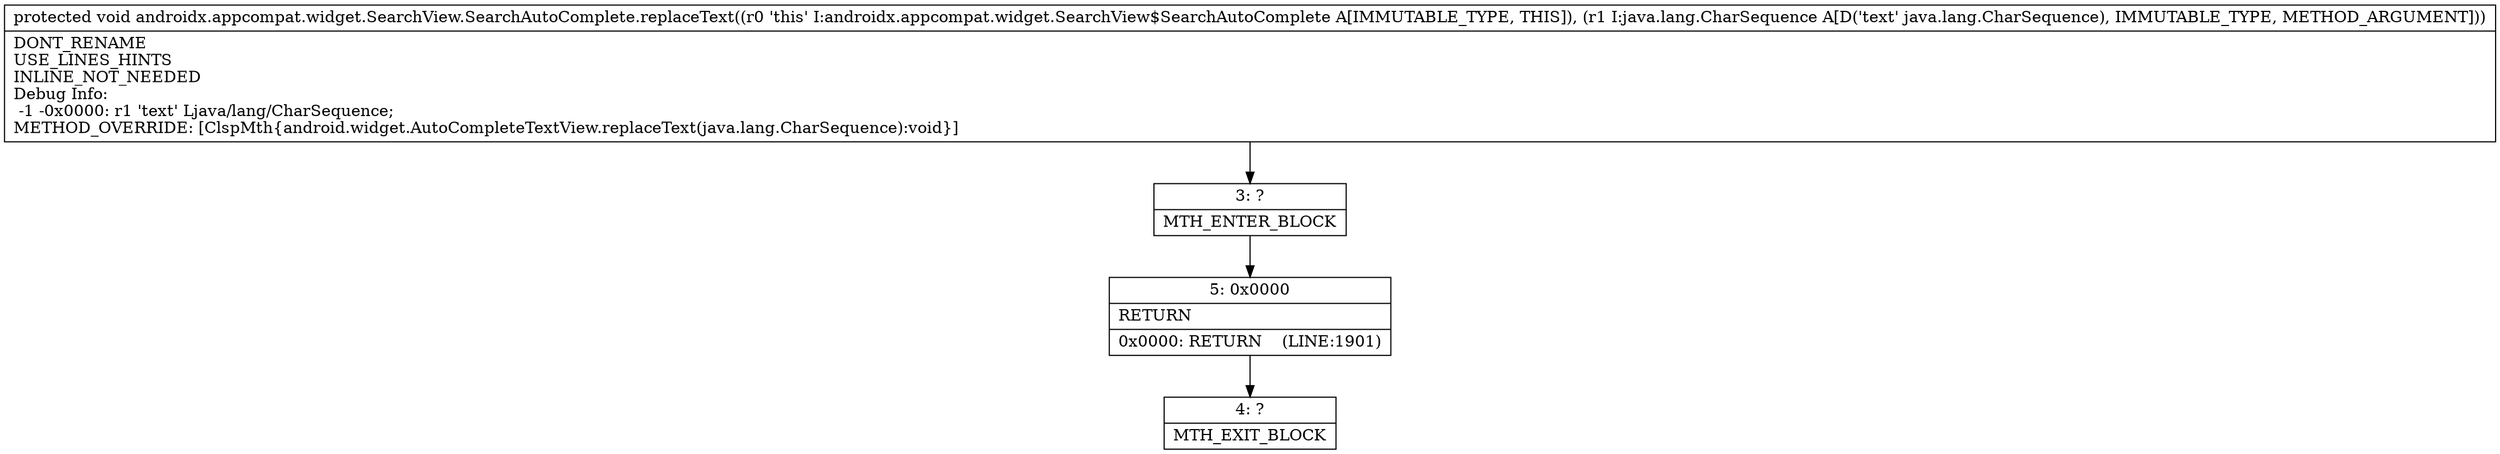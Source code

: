digraph "CFG forandroidx.appcompat.widget.SearchView.SearchAutoComplete.replaceText(Ljava\/lang\/CharSequence;)V" {
Node_3 [shape=record,label="{3\:\ ?|MTH_ENTER_BLOCK\l}"];
Node_5 [shape=record,label="{5\:\ 0x0000|RETURN\l|0x0000: RETURN    (LINE:1901)\l}"];
Node_4 [shape=record,label="{4\:\ ?|MTH_EXIT_BLOCK\l}"];
MethodNode[shape=record,label="{protected void androidx.appcompat.widget.SearchView.SearchAutoComplete.replaceText((r0 'this' I:androidx.appcompat.widget.SearchView$SearchAutoComplete A[IMMUTABLE_TYPE, THIS]), (r1 I:java.lang.CharSequence A[D('text' java.lang.CharSequence), IMMUTABLE_TYPE, METHOD_ARGUMENT]))  | DONT_RENAME\lUSE_LINES_HINTS\lINLINE_NOT_NEEDED\lDebug Info:\l  \-1 \-0x0000: r1 'text' Ljava\/lang\/CharSequence;\lMETHOD_OVERRIDE: [ClspMth\{android.widget.AutoCompleteTextView.replaceText(java.lang.CharSequence):void\}]\l}"];
MethodNode -> Node_3;Node_3 -> Node_5;
Node_5 -> Node_4;
}

